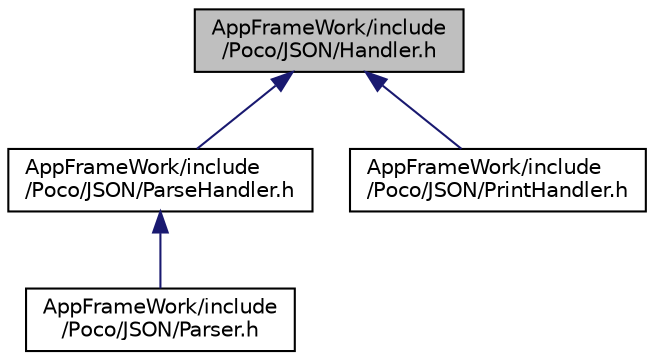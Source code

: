 digraph "AppFrameWork/include/Poco/JSON/Handler.h"
{
 // LATEX_PDF_SIZE
  edge [fontname="Helvetica",fontsize="10",labelfontname="Helvetica",labelfontsize="10"];
  node [fontname="Helvetica",fontsize="10",shape=record];
  Node1 [label="AppFrameWork/include\l/Poco/JSON/Handler.h",height=0.2,width=0.4,color="black", fillcolor="grey75", style="filled", fontcolor="black",tooltip=" "];
  Node1 -> Node2 [dir="back",color="midnightblue",fontsize="10",style="solid"];
  Node2 [label="AppFrameWork/include\l/Poco/JSON/ParseHandler.h",height=0.2,width=0.4,color="black", fillcolor="white", style="filled",URL="$ParseHandler_8h.html",tooltip=" "];
  Node2 -> Node3 [dir="back",color="midnightblue",fontsize="10",style="solid"];
  Node3 [label="AppFrameWork/include\l/Poco/JSON/Parser.h",height=0.2,width=0.4,color="black", fillcolor="white", style="filled",URL="$JSON_2Parser_8h.html",tooltip=" "];
  Node1 -> Node4 [dir="back",color="midnightblue",fontsize="10",style="solid"];
  Node4 [label="AppFrameWork/include\l/Poco/JSON/PrintHandler.h",height=0.2,width=0.4,color="black", fillcolor="white", style="filled",URL="$PrintHandler_8h.html",tooltip=" "];
}
